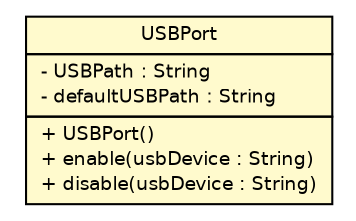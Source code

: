 #!/usr/local/bin/dot
#
# Class diagram 
# Generated by UMLGraph version R5_6-24-gf6e263 (http://www.umlgraph.org/)
#

digraph G {
	edge [fontname="Helvetica",fontsize=10,labelfontname="Helvetica",labelfontsize=10];
	node [fontname="Helvetica",fontsize=10,shape=plaintext];
	nodesep=0.25;
	ranksep=0.5;
	// ev3dev.utils.USBPort
	c6538 [label=<<table title="ev3dev.utils.USBPort" border="0" cellborder="1" cellspacing="0" cellpadding="2" port="p" bgcolor="lemonChiffon" href="./USBPort.html">
		<tr><td><table border="0" cellspacing="0" cellpadding="1">
<tr><td align="center" balign="center"> USBPort </td></tr>
		</table></td></tr>
		<tr><td><table border="0" cellspacing="0" cellpadding="1">
<tr><td align="left" balign="left"> - USBPath : String </td></tr>
<tr><td align="left" balign="left"> - defaultUSBPath : String </td></tr>
		</table></td></tr>
		<tr><td><table border="0" cellspacing="0" cellpadding="1">
<tr><td align="left" balign="left"> + USBPort() </td></tr>
<tr><td align="left" balign="left"> + enable(usbDevice : String) </td></tr>
<tr><td align="left" balign="left"> + disable(usbDevice : String) </td></tr>
		</table></td></tr>
		</table>>, URL="./USBPort.html", fontname="Helvetica", fontcolor="black", fontsize=9.0];
}

